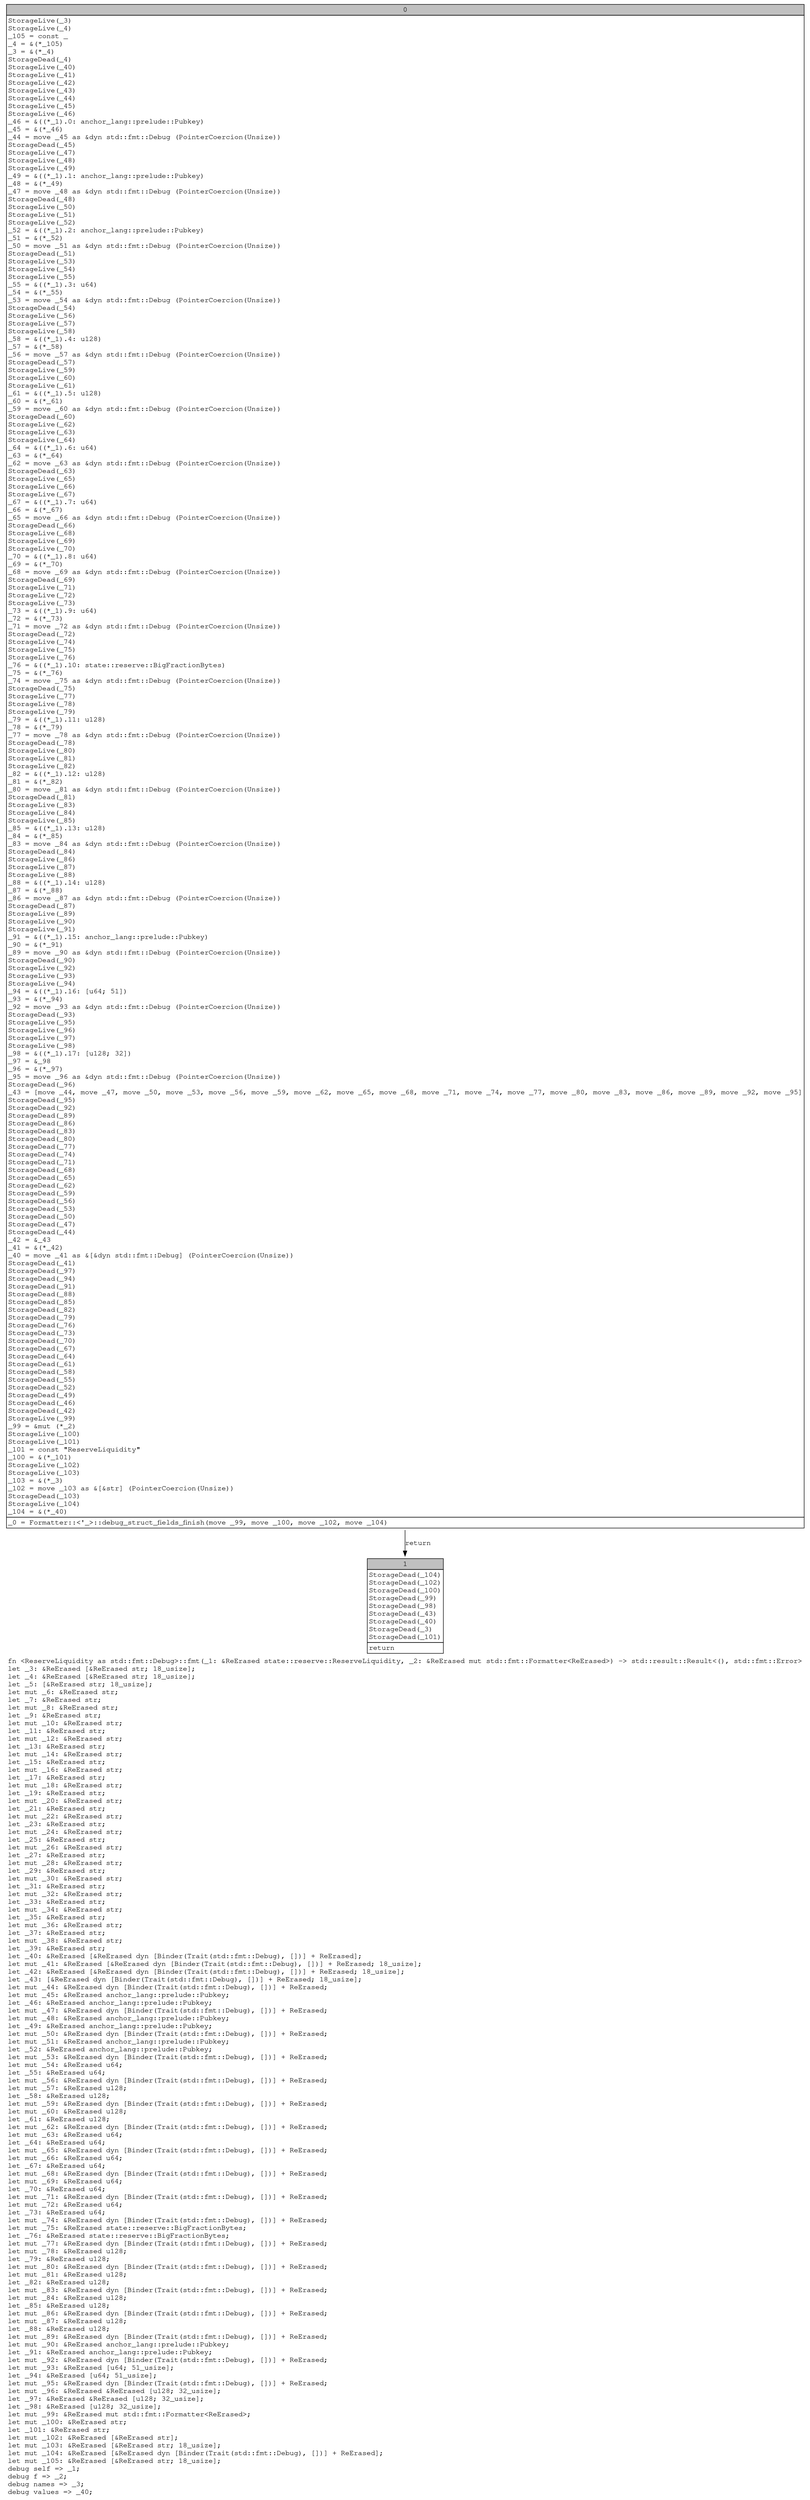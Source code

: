 digraph Mir_0_9216 {
    graph [fontname="Courier, monospace"];
    node [fontname="Courier, monospace"];
    edge [fontname="Courier, monospace"];
    label=<fn &lt;ReserveLiquidity as std::fmt::Debug&gt;::fmt(_1: &amp;ReErased state::reserve::ReserveLiquidity, _2: &amp;ReErased mut std::fmt::Formatter&lt;ReErased&gt;) -&gt; std::result::Result&lt;(), std::fmt::Error&gt;<br align="left"/>let _3: &amp;ReErased [&amp;ReErased str; 18_usize];<br align="left"/>let _4: &amp;ReErased [&amp;ReErased str; 18_usize];<br align="left"/>let _5: [&amp;ReErased str; 18_usize];<br align="left"/>let mut _6: &amp;ReErased str;<br align="left"/>let _7: &amp;ReErased str;<br align="left"/>let mut _8: &amp;ReErased str;<br align="left"/>let _9: &amp;ReErased str;<br align="left"/>let mut _10: &amp;ReErased str;<br align="left"/>let _11: &amp;ReErased str;<br align="left"/>let mut _12: &amp;ReErased str;<br align="left"/>let _13: &amp;ReErased str;<br align="left"/>let mut _14: &amp;ReErased str;<br align="left"/>let _15: &amp;ReErased str;<br align="left"/>let mut _16: &amp;ReErased str;<br align="left"/>let _17: &amp;ReErased str;<br align="left"/>let mut _18: &amp;ReErased str;<br align="left"/>let _19: &amp;ReErased str;<br align="left"/>let mut _20: &amp;ReErased str;<br align="left"/>let _21: &amp;ReErased str;<br align="left"/>let mut _22: &amp;ReErased str;<br align="left"/>let _23: &amp;ReErased str;<br align="left"/>let mut _24: &amp;ReErased str;<br align="left"/>let _25: &amp;ReErased str;<br align="left"/>let mut _26: &amp;ReErased str;<br align="left"/>let _27: &amp;ReErased str;<br align="left"/>let mut _28: &amp;ReErased str;<br align="left"/>let _29: &amp;ReErased str;<br align="left"/>let mut _30: &amp;ReErased str;<br align="left"/>let _31: &amp;ReErased str;<br align="left"/>let mut _32: &amp;ReErased str;<br align="left"/>let _33: &amp;ReErased str;<br align="left"/>let mut _34: &amp;ReErased str;<br align="left"/>let _35: &amp;ReErased str;<br align="left"/>let mut _36: &amp;ReErased str;<br align="left"/>let _37: &amp;ReErased str;<br align="left"/>let mut _38: &amp;ReErased str;<br align="left"/>let _39: &amp;ReErased str;<br align="left"/>let _40: &amp;ReErased [&amp;ReErased dyn [Binder(Trait(std::fmt::Debug), [])] + ReErased];<br align="left"/>let mut _41: &amp;ReErased [&amp;ReErased dyn [Binder(Trait(std::fmt::Debug), [])] + ReErased; 18_usize];<br align="left"/>let _42: &amp;ReErased [&amp;ReErased dyn [Binder(Trait(std::fmt::Debug), [])] + ReErased; 18_usize];<br align="left"/>let _43: [&amp;ReErased dyn [Binder(Trait(std::fmt::Debug), [])] + ReErased; 18_usize];<br align="left"/>let mut _44: &amp;ReErased dyn [Binder(Trait(std::fmt::Debug), [])] + ReErased;<br align="left"/>let mut _45: &amp;ReErased anchor_lang::prelude::Pubkey;<br align="left"/>let _46: &amp;ReErased anchor_lang::prelude::Pubkey;<br align="left"/>let mut _47: &amp;ReErased dyn [Binder(Trait(std::fmt::Debug), [])] + ReErased;<br align="left"/>let mut _48: &amp;ReErased anchor_lang::prelude::Pubkey;<br align="left"/>let _49: &amp;ReErased anchor_lang::prelude::Pubkey;<br align="left"/>let mut _50: &amp;ReErased dyn [Binder(Trait(std::fmt::Debug), [])] + ReErased;<br align="left"/>let mut _51: &amp;ReErased anchor_lang::prelude::Pubkey;<br align="left"/>let _52: &amp;ReErased anchor_lang::prelude::Pubkey;<br align="left"/>let mut _53: &amp;ReErased dyn [Binder(Trait(std::fmt::Debug), [])] + ReErased;<br align="left"/>let mut _54: &amp;ReErased u64;<br align="left"/>let _55: &amp;ReErased u64;<br align="left"/>let mut _56: &amp;ReErased dyn [Binder(Trait(std::fmt::Debug), [])] + ReErased;<br align="left"/>let mut _57: &amp;ReErased u128;<br align="left"/>let _58: &amp;ReErased u128;<br align="left"/>let mut _59: &amp;ReErased dyn [Binder(Trait(std::fmt::Debug), [])] + ReErased;<br align="left"/>let mut _60: &amp;ReErased u128;<br align="left"/>let _61: &amp;ReErased u128;<br align="left"/>let mut _62: &amp;ReErased dyn [Binder(Trait(std::fmt::Debug), [])] + ReErased;<br align="left"/>let mut _63: &amp;ReErased u64;<br align="left"/>let _64: &amp;ReErased u64;<br align="left"/>let mut _65: &amp;ReErased dyn [Binder(Trait(std::fmt::Debug), [])] + ReErased;<br align="left"/>let mut _66: &amp;ReErased u64;<br align="left"/>let _67: &amp;ReErased u64;<br align="left"/>let mut _68: &amp;ReErased dyn [Binder(Trait(std::fmt::Debug), [])] + ReErased;<br align="left"/>let mut _69: &amp;ReErased u64;<br align="left"/>let _70: &amp;ReErased u64;<br align="left"/>let mut _71: &amp;ReErased dyn [Binder(Trait(std::fmt::Debug), [])] + ReErased;<br align="left"/>let mut _72: &amp;ReErased u64;<br align="left"/>let _73: &amp;ReErased u64;<br align="left"/>let mut _74: &amp;ReErased dyn [Binder(Trait(std::fmt::Debug), [])] + ReErased;<br align="left"/>let mut _75: &amp;ReErased state::reserve::BigFractionBytes;<br align="left"/>let _76: &amp;ReErased state::reserve::BigFractionBytes;<br align="left"/>let mut _77: &amp;ReErased dyn [Binder(Trait(std::fmt::Debug), [])] + ReErased;<br align="left"/>let mut _78: &amp;ReErased u128;<br align="left"/>let _79: &amp;ReErased u128;<br align="left"/>let mut _80: &amp;ReErased dyn [Binder(Trait(std::fmt::Debug), [])] + ReErased;<br align="left"/>let mut _81: &amp;ReErased u128;<br align="left"/>let _82: &amp;ReErased u128;<br align="left"/>let mut _83: &amp;ReErased dyn [Binder(Trait(std::fmt::Debug), [])] + ReErased;<br align="left"/>let mut _84: &amp;ReErased u128;<br align="left"/>let _85: &amp;ReErased u128;<br align="left"/>let mut _86: &amp;ReErased dyn [Binder(Trait(std::fmt::Debug), [])] + ReErased;<br align="left"/>let mut _87: &amp;ReErased u128;<br align="left"/>let _88: &amp;ReErased u128;<br align="left"/>let mut _89: &amp;ReErased dyn [Binder(Trait(std::fmt::Debug), [])] + ReErased;<br align="left"/>let mut _90: &amp;ReErased anchor_lang::prelude::Pubkey;<br align="left"/>let _91: &amp;ReErased anchor_lang::prelude::Pubkey;<br align="left"/>let mut _92: &amp;ReErased dyn [Binder(Trait(std::fmt::Debug), [])] + ReErased;<br align="left"/>let mut _93: &amp;ReErased [u64; 51_usize];<br align="left"/>let _94: &amp;ReErased [u64; 51_usize];<br align="left"/>let mut _95: &amp;ReErased dyn [Binder(Trait(std::fmt::Debug), [])] + ReErased;<br align="left"/>let mut _96: &amp;ReErased &amp;ReErased [u128; 32_usize];<br align="left"/>let _97: &amp;ReErased &amp;ReErased [u128; 32_usize];<br align="left"/>let _98: &amp;ReErased [u128; 32_usize];<br align="left"/>let mut _99: &amp;ReErased mut std::fmt::Formatter&lt;ReErased&gt;;<br align="left"/>let mut _100: &amp;ReErased str;<br align="left"/>let _101: &amp;ReErased str;<br align="left"/>let mut _102: &amp;ReErased [&amp;ReErased str];<br align="left"/>let mut _103: &amp;ReErased [&amp;ReErased str; 18_usize];<br align="left"/>let mut _104: &amp;ReErased [&amp;ReErased dyn [Binder(Trait(std::fmt::Debug), [])] + ReErased];<br align="left"/>let mut _105: &amp;ReErased [&amp;ReErased str; 18_usize];<br align="left"/>debug self =&gt; _1;<br align="left"/>debug f =&gt; _2;<br align="left"/>debug names =&gt; _3;<br align="left"/>debug values =&gt; _40;<br align="left"/>>;
    bb0__0_9216 [shape="none", label=<<table border="0" cellborder="1" cellspacing="0"><tr><td bgcolor="gray" align="center" colspan="1">0</td></tr><tr><td align="left" balign="left">StorageLive(_3)<br/>StorageLive(_4)<br/>_105 = const _<br/>_4 = &amp;(*_105)<br/>_3 = &amp;(*_4)<br/>StorageDead(_4)<br/>StorageLive(_40)<br/>StorageLive(_41)<br/>StorageLive(_42)<br/>StorageLive(_43)<br/>StorageLive(_44)<br/>StorageLive(_45)<br/>StorageLive(_46)<br/>_46 = &amp;((*_1).0: anchor_lang::prelude::Pubkey)<br/>_45 = &amp;(*_46)<br/>_44 = move _45 as &amp;dyn std::fmt::Debug (PointerCoercion(Unsize))<br/>StorageDead(_45)<br/>StorageLive(_47)<br/>StorageLive(_48)<br/>StorageLive(_49)<br/>_49 = &amp;((*_1).1: anchor_lang::prelude::Pubkey)<br/>_48 = &amp;(*_49)<br/>_47 = move _48 as &amp;dyn std::fmt::Debug (PointerCoercion(Unsize))<br/>StorageDead(_48)<br/>StorageLive(_50)<br/>StorageLive(_51)<br/>StorageLive(_52)<br/>_52 = &amp;((*_1).2: anchor_lang::prelude::Pubkey)<br/>_51 = &amp;(*_52)<br/>_50 = move _51 as &amp;dyn std::fmt::Debug (PointerCoercion(Unsize))<br/>StorageDead(_51)<br/>StorageLive(_53)<br/>StorageLive(_54)<br/>StorageLive(_55)<br/>_55 = &amp;((*_1).3: u64)<br/>_54 = &amp;(*_55)<br/>_53 = move _54 as &amp;dyn std::fmt::Debug (PointerCoercion(Unsize))<br/>StorageDead(_54)<br/>StorageLive(_56)<br/>StorageLive(_57)<br/>StorageLive(_58)<br/>_58 = &amp;((*_1).4: u128)<br/>_57 = &amp;(*_58)<br/>_56 = move _57 as &amp;dyn std::fmt::Debug (PointerCoercion(Unsize))<br/>StorageDead(_57)<br/>StorageLive(_59)<br/>StorageLive(_60)<br/>StorageLive(_61)<br/>_61 = &amp;((*_1).5: u128)<br/>_60 = &amp;(*_61)<br/>_59 = move _60 as &amp;dyn std::fmt::Debug (PointerCoercion(Unsize))<br/>StorageDead(_60)<br/>StorageLive(_62)<br/>StorageLive(_63)<br/>StorageLive(_64)<br/>_64 = &amp;((*_1).6: u64)<br/>_63 = &amp;(*_64)<br/>_62 = move _63 as &amp;dyn std::fmt::Debug (PointerCoercion(Unsize))<br/>StorageDead(_63)<br/>StorageLive(_65)<br/>StorageLive(_66)<br/>StorageLive(_67)<br/>_67 = &amp;((*_1).7: u64)<br/>_66 = &amp;(*_67)<br/>_65 = move _66 as &amp;dyn std::fmt::Debug (PointerCoercion(Unsize))<br/>StorageDead(_66)<br/>StorageLive(_68)<br/>StorageLive(_69)<br/>StorageLive(_70)<br/>_70 = &amp;((*_1).8: u64)<br/>_69 = &amp;(*_70)<br/>_68 = move _69 as &amp;dyn std::fmt::Debug (PointerCoercion(Unsize))<br/>StorageDead(_69)<br/>StorageLive(_71)<br/>StorageLive(_72)<br/>StorageLive(_73)<br/>_73 = &amp;((*_1).9: u64)<br/>_72 = &amp;(*_73)<br/>_71 = move _72 as &amp;dyn std::fmt::Debug (PointerCoercion(Unsize))<br/>StorageDead(_72)<br/>StorageLive(_74)<br/>StorageLive(_75)<br/>StorageLive(_76)<br/>_76 = &amp;((*_1).10: state::reserve::BigFractionBytes)<br/>_75 = &amp;(*_76)<br/>_74 = move _75 as &amp;dyn std::fmt::Debug (PointerCoercion(Unsize))<br/>StorageDead(_75)<br/>StorageLive(_77)<br/>StorageLive(_78)<br/>StorageLive(_79)<br/>_79 = &amp;((*_1).11: u128)<br/>_78 = &amp;(*_79)<br/>_77 = move _78 as &amp;dyn std::fmt::Debug (PointerCoercion(Unsize))<br/>StorageDead(_78)<br/>StorageLive(_80)<br/>StorageLive(_81)<br/>StorageLive(_82)<br/>_82 = &amp;((*_1).12: u128)<br/>_81 = &amp;(*_82)<br/>_80 = move _81 as &amp;dyn std::fmt::Debug (PointerCoercion(Unsize))<br/>StorageDead(_81)<br/>StorageLive(_83)<br/>StorageLive(_84)<br/>StorageLive(_85)<br/>_85 = &amp;((*_1).13: u128)<br/>_84 = &amp;(*_85)<br/>_83 = move _84 as &amp;dyn std::fmt::Debug (PointerCoercion(Unsize))<br/>StorageDead(_84)<br/>StorageLive(_86)<br/>StorageLive(_87)<br/>StorageLive(_88)<br/>_88 = &amp;((*_1).14: u128)<br/>_87 = &amp;(*_88)<br/>_86 = move _87 as &amp;dyn std::fmt::Debug (PointerCoercion(Unsize))<br/>StorageDead(_87)<br/>StorageLive(_89)<br/>StorageLive(_90)<br/>StorageLive(_91)<br/>_91 = &amp;((*_1).15: anchor_lang::prelude::Pubkey)<br/>_90 = &amp;(*_91)<br/>_89 = move _90 as &amp;dyn std::fmt::Debug (PointerCoercion(Unsize))<br/>StorageDead(_90)<br/>StorageLive(_92)<br/>StorageLive(_93)<br/>StorageLive(_94)<br/>_94 = &amp;((*_1).16: [u64; 51])<br/>_93 = &amp;(*_94)<br/>_92 = move _93 as &amp;dyn std::fmt::Debug (PointerCoercion(Unsize))<br/>StorageDead(_93)<br/>StorageLive(_95)<br/>StorageLive(_96)<br/>StorageLive(_97)<br/>StorageLive(_98)<br/>_98 = &amp;((*_1).17: [u128; 32])<br/>_97 = &amp;_98<br/>_96 = &amp;(*_97)<br/>_95 = move _96 as &amp;dyn std::fmt::Debug (PointerCoercion(Unsize))<br/>StorageDead(_96)<br/>_43 = [move _44, move _47, move _50, move _53, move _56, move _59, move _62, move _65, move _68, move _71, move _74, move _77, move _80, move _83, move _86, move _89, move _92, move _95]<br/>StorageDead(_95)<br/>StorageDead(_92)<br/>StorageDead(_89)<br/>StorageDead(_86)<br/>StorageDead(_83)<br/>StorageDead(_80)<br/>StorageDead(_77)<br/>StorageDead(_74)<br/>StorageDead(_71)<br/>StorageDead(_68)<br/>StorageDead(_65)<br/>StorageDead(_62)<br/>StorageDead(_59)<br/>StorageDead(_56)<br/>StorageDead(_53)<br/>StorageDead(_50)<br/>StorageDead(_47)<br/>StorageDead(_44)<br/>_42 = &amp;_43<br/>_41 = &amp;(*_42)<br/>_40 = move _41 as &amp;[&amp;dyn std::fmt::Debug] (PointerCoercion(Unsize))<br/>StorageDead(_41)<br/>StorageDead(_97)<br/>StorageDead(_94)<br/>StorageDead(_91)<br/>StorageDead(_88)<br/>StorageDead(_85)<br/>StorageDead(_82)<br/>StorageDead(_79)<br/>StorageDead(_76)<br/>StorageDead(_73)<br/>StorageDead(_70)<br/>StorageDead(_67)<br/>StorageDead(_64)<br/>StorageDead(_61)<br/>StorageDead(_58)<br/>StorageDead(_55)<br/>StorageDead(_52)<br/>StorageDead(_49)<br/>StorageDead(_46)<br/>StorageDead(_42)<br/>StorageLive(_99)<br/>_99 = &amp;mut (*_2)<br/>StorageLive(_100)<br/>StorageLive(_101)<br/>_101 = const &quot;ReserveLiquidity&quot;<br/>_100 = &amp;(*_101)<br/>StorageLive(_102)<br/>StorageLive(_103)<br/>_103 = &amp;(*_3)<br/>_102 = move _103 as &amp;[&amp;str] (PointerCoercion(Unsize))<br/>StorageDead(_103)<br/>StorageLive(_104)<br/>_104 = &amp;(*_40)<br/></td></tr><tr><td align="left">_0 = Formatter::&lt;'_&gt;::debug_struct_fields_finish(move _99, move _100, move _102, move _104)</td></tr></table>>];
    bb1__0_9216 [shape="none", label=<<table border="0" cellborder="1" cellspacing="0"><tr><td bgcolor="gray" align="center" colspan="1">1</td></tr><tr><td align="left" balign="left">StorageDead(_104)<br/>StorageDead(_102)<br/>StorageDead(_100)<br/>StorageDead(_99)<br/>StorageDead(_98)<br/>StorageDead(_43)<br/>StorageDead(_40)<br/>StorageDead(_3)<br/>StorageDead(_101)<br/></td></tr><tr><td align="left">return</td></tr></table>>];
    bb0__0_9216 -> bb1__0_9216 [label="return"];
}
